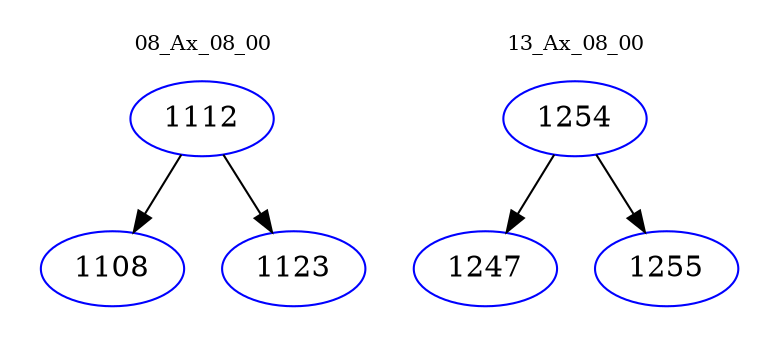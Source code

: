 digraph{
subgraph cluster_0 {
color = white
label = "08_Ax_08_00";
fontsize=10;
T0_1112 [label="1112", color="blue"]
T0_1112 -> T0_1108 [color="black"]
T0_1108 [label="1108", color="blue"]
T0_1112 -> T0_1123 [color="black"]
T0_1123 [label="1123", color="blue"]
}
subgraph cluster_1 {
color = white
label = "13_Ax_08_00";
fontsize=10;
T1_1254 [label="1254", color="blue"]
T1_1254 -> T1_1247 [color="black"]
T1_1247 [label="1247", color="blue"]
T1_1254 -> T1_1255 [color="black"]
T1_1255 [label="1255", color="blue"]
}
}
